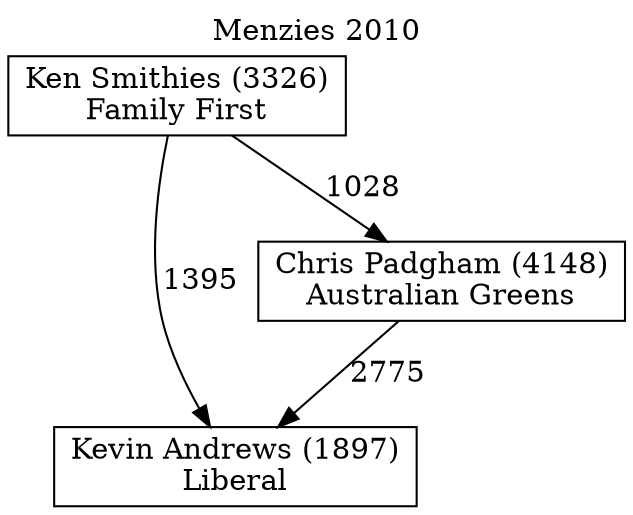 // House preference flow
digraph "Kevin Andrews (1897)_Menzies_2010" {
	graph [label="Menzies 2010" labelloc=t mclimit=10]
	node [shape=box]
	"Kevin Andrews (1897)" [label="Kevin Andrews (1897)
Liberal"]
	"Chris Padgham (4148)" [label="Chris Padgham (4148)
Australian Greens"]
	"Ken Smithies (3326)" [label="Ken Smithies (3326)
Family First"]
	"Chris Padgham (4148)" -> "Kevin Andrews (1897)" [label=2775]
	"Ken Smithies (3326)" -> "Chris Padgham (4148)" [label=1028]
	"Ken Smithies (3326)" -> "Kevin Andrews (1897)" [label=1395]
}
